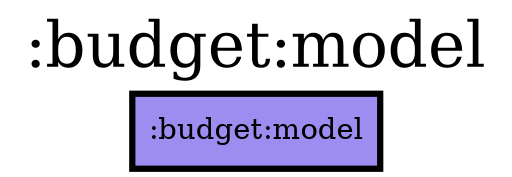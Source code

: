 digraph {
edge ["dir"="forward"]
graph ["dpi"="100","label"=":budget:model","labelloc"="t","fontsize"="30","ranksep"="1.5","rankdir"="TB"]
node ["style"="filled"]
":budget:model" ["fillcolor"="#9D8DF1","color"="black","penwidth"="3","shape"="box"]
{
edge ["dir"="none"]
graph ["rank"="same"]
":budget:model"
}
}
